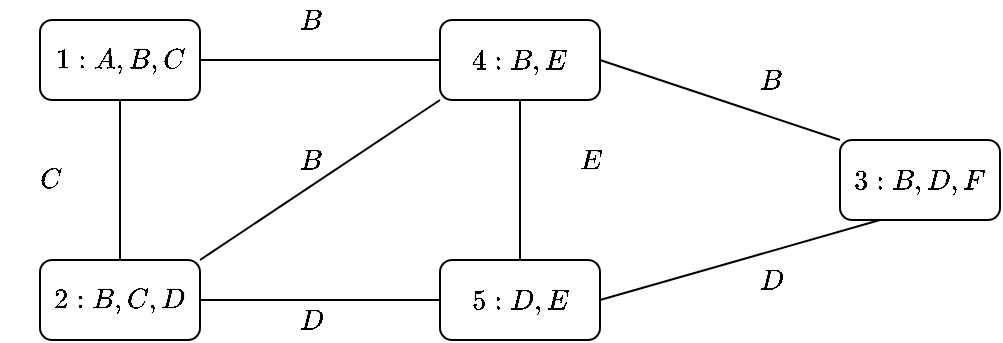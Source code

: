 <mxfile version="13.7.3" type="device"><diagram id="zTTTaE3IsM1tdjsDhaO0" name="Page-1"><mxGraphModel dx="1102" dy="552" grid="1" gridSize="10" guides="1" tooltips="1" connect="1" arrows="1" fold="1" page="1" pageScale="1" pageWidth="850" pageHeight="1100" math="1" shadow="0"><root><mxCell id="0"/><mxCell id="1" parent="0"/><mxCell id="n0GMKkERAhJPPxMEW0c0-30" value="$$1:A,B,C$$" style="rounded=1;whiteSpace=wrap;html=1;" parent="1" vertex="1"><mxGeometry x="80" y="160" width="80" height="40" as="geometry"/></mxCell><mxCell id="n0GMKkERAhJPPxMEW0c0-31" value="$$2:B,C,D$$" style="rounded=1;whiteSpace=wrap;html=1;" parent="1" vertex="1"><mxGeometry x="80" y="280" width="80" height="40" as="geometry"/></mxCell><mxCell id="n0GMKkERAhJPPxMEW0c0-32" value="$$4:B,E$$" style="rounded=1;whiteSpace=wrap;html=1;" parent="1" vertex="1"><mxGeometry x="280" y="160" width="80" height="40" as="geometry"/></mxCell><mxCell id="n0GMKkERAhJPPxMEW0c0-33" value="$$5:D,E$$" style="rounded=1;whiteSpace=wrap;html=1;" parent="1" vertex="1"><mxGeometry x="280" y="280" width="80" height="40" as="geometry"/></mxCell><mxCell id="n0GMKkERAhJPPxMEW0c0-34" value="$$3:B,D,F$$" style="rounded=1;whiteSpace=wrap;html=1;" parent="1" vertex="1"><mxGeometry x="480" y="220" width="80" height="40" as="geometry"/></mxCell><mxCell id="n0GMKkERAhJPPxMEW0c0-35" value="" style="endArrow=none;html=1;exitX=0.5;exitY=0;exitDx=0;exitDy=0;entryX=0.5;entryY=1;entryDx=0;entryDy=0;" parent="1" source="n0GMKkERAhJPPxMEW0c0-31" target="n0GMKkERAhJPPxMEW0c0-30" edge="1"><mxGeometry width="50" height="50" relative="1" as="geometry"><mxPoint x="560" y="400" as="sourcePoint"/><mxPoint x="610" y="350" as="targetPoint"/></mxGeometry></mxCell><mxCell id="n0GMKkERAhJPPxMEW0c0-36" value="" style="endArrow=none;html=1;exitX=1;exitY=0.5;exitDx=0;exitDy=0;entryX=0;entryY=0.5;entryDx=0;entryDy=0;" parent="1" source="n0GMKkERAhJPPxMEW0c0-30" target="n0GMKkERAhJPPxMEW0c0-32" edge="1"><mxGeometry width="50" height="50" relative="1" as="geometry"><mxPoint x="560" y="400" as="sourcePoint"/><mxPoint x="610" y="350" as="targetPoint"/></mxGeometry></mxCell><mxCell id="n0GMKkERAhJPPxMEW0c0-37" value="" style="endArrow=none;html=1;exitX=1;exitY=0.5;exitDx=0;exitDy=0;entryX=0;entryY=0.5;entryDx=0;entryDy=0;" parent="1" source="n0GMKkERAhJPPxMEW0c0-31" target="n0GMKkERAhJPPxMEW0c0-33" edge="1"><mxGeometry width="50" height="50" relative="1" as="geometry"><mxPoint x="560" y="400" as="sourcePoint"/><mxPoint x="610" y="350" as="targetPoint"/></mxGeometry></mxCell><mxCell id="n0GMKkERAhJPPxMEW0c0-38" value="" style="endArrow=none;html=1;exitX=1;exitY=0;exitDx=0;exitDy=0;entryX=0;entryY=1;entryDx=0;entryDy=0;" parent="1" source="n0GMKkERAhJPPxMEW0c0-31" target="n0GMKkERAhJPPxMEW0c0-32" edge="1"><mxGeometry width="50" height="50" relative="1" as="geometry"><mxPoint x="560" y="400" as="sourcePoint"/><mxPoint x="610" y="350" as="targetPoint"/></mxGeometry></mxCell><mxCell id="n0GMKkERAhJPPxMEW0c0-39" value="" style="endArrow=none;html=1;exitX=0.5;exitY=1;exitDx=0;exitDy=0;entryX=0.5;entryY=0;entryDx=0;entryDy=0;" parent="1" source="n0GMKkERAhJPPxMEW0c0-32" target="n0GMKkERAhJPPxMEW0c0-33" edge="1"><mxGeometry width="50" height="50" relative="1" as="geometry"><mxPoint x="560" y="400" as="sourcePoint"/><mxPoint x="610" y="350" as="targetPoint"/></mxGeometry></mxCell><mxCell id="n0GMKkERAhJPPxMEW0c0-40" value="" style="endArrow=none;html=1;exitX=1;exitY=0.5;exitDx=0;exitDy=0;entryX=0.25;entryY=1;entryDx=0;entryDy=0;" parent="1" source="n0GMKkERAhJPPxMEW0c0-33" target="n0GMKkERAhJPPxMEW0c0-34" edge="1"><mxGeometry width="50" height="50" relative="1" as="geometry"><mxPoint x="560" y="400" as="sourcePoint"/><mxPoint x="610" y="350" as="targetPoint"/></mxGeometry></mxCell><mxCell id="n0GMKkERAhJPPxMEW0c0-41" value="" style="endArrow=none;html=1;exitX=1;exitY=0.5;exitDx=0;exitDy=0;entryX=0;entryY=0;entryDx=0;entryDy=0;" parent="1" source="n0GMKkERAhJPPxMEW0c0-32" target="n0GMKkERAhJPPxMEW0c0-34" edge="1"><mxGeometry width="50" height="50" relative="1" as="geometry"><mxPoint x="560" y="400" as="sourcePoint"/><mxPoint x="610" y="350" as="targetPoint"/></mxGeometry></mxCell><mxCell id="n0GMKkERAhJPPxMEW0c0-42" value="$$B$$" style="text;html=1;align=center;verticalAlign=middle;resizable=0;points=[];autosize=1;" parent="1" vertex="1"><mxGeometry x="190" y="150" width="50" height="20" as="geometry"/></mxCell><mxCell id="n0GMKkERAhJPPxMEW0c0-43" value="$$C$$" style="text;html=1;align=center;verticalAlign=middle;resizable=0;points=[];autosize=1;" parent="1" vertex="1"><mxGeometry x="60" y="230" width="50" height="20" as="geometry"/></mxCell><mxCell id="n0GMKkERAhJPPxMEW0c0-44" value="$$B$$" style="text;html=1;align=center;verticalAlign=middle;resizable=0;points=[];autosize=1;" parent="1" vertex="1"><mxGeometry x="190" y="220" width="50" height="20" as="geometry"/></mxCell><mxCell id="n0GMKkERAhJPPxMEW0c0-45" value="$$D$$" style="text;html=1;align=center;verticalAlign=middle;resizable=0;points=[];autosize=1;" parent="1" vertex="1"><mxGeometry x="190" y="300" width="50" height="20" as="geometry"/></mxCell><mxCell id="n0GMKkERAhJPPxMEW0c0-46" value="$$D$$" style="text;html=1;align=center;verticalAlign=middle;resizable=0;points=[];autosize=1;" parent="1" vertex="1"><mxGeometry x="420" y="280" width="50" height="20" as="geometry"/></mxCell><mxCell id="n0GMKkERAhJPPxMEW0c0-47" value="$$B$$" style="text;html=1;align=center;verticalAlign=middle;resizable=0;points=[];autosize=1;" parent="1" vertex="1"><mxGeometry x="420" y="180" width="50" height="20" as="geometry"/></mxCell><mxCell id="_FEZ5DCk4E84Bp8Y2qSA-1" value="$$E$$" style="text;html=1;align=center;verticalAlign=middle;resizable=0;points=[];autosize=1;" vertex="1" parent="1"><mxGeometry x="330" y="220" width="50" height="20" as="geometry"/></mxCell></root></mxGraphModel></diagram></mxfile>